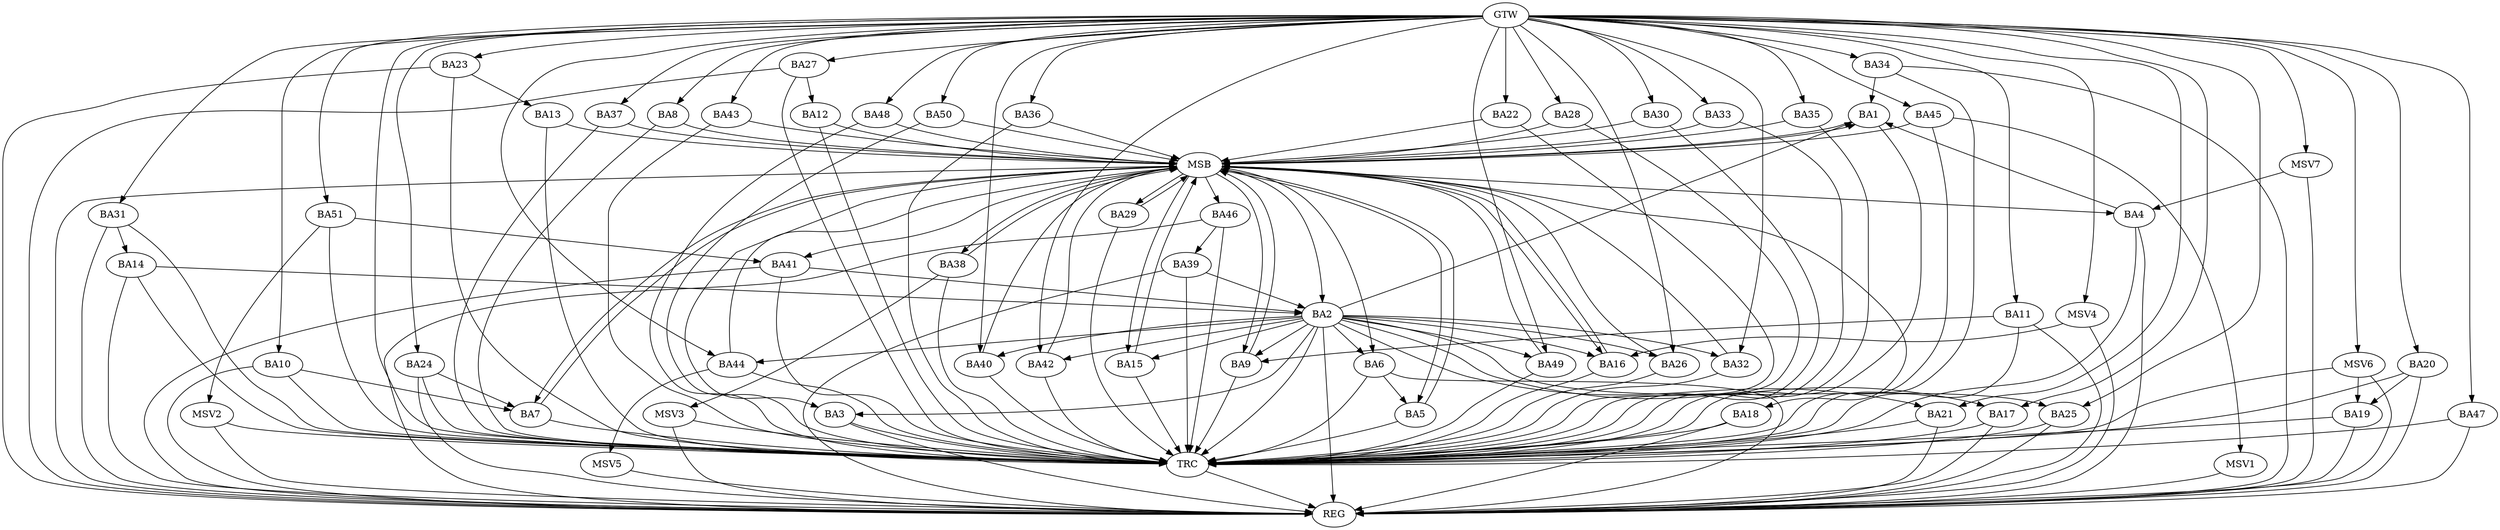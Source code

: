 strict digraph G {
  BA1 [ label="BA1" ];
  BA2 [ label="BA2" ];
  BA3 [ label="BA3" ];
  BA4 [ label="BA4" ];
  BA5 [ label="BA5" ];
  BA6 [ label="BA6" ];
  BA7 [ label="BA7" ];
  BA8 [ label="BA8" ];
  BA9 [ label="BA9" ];
  BA10 [ label="BA10" ];
  BA11 [ label="BA11" ];
  BA12 [ label="BA12" ];
  BA13 [ label="BA13" ];
  BA14 [ label="BA14" ];
  BA15 [ label="BA15" ];
  BA16 [ label="BA16" ];
  BA17 [ label="BA17" ];
  BA18 [ label="BA18" ];
  BA19 [ label="BA19" ];
  BA20 [ label="BA20" ];
  BA21 [ label="BA21" ];
  BA22 [ label="BA22" ];
  BA23 [ label="BA23" ];
  BA24 [ label="BA24" ];
  BA25 [ label="BA25" ];
  BA26 [ label="BA26" ];
  BA27 [ label="BA27" ];
  BA28 [ label="BA28" ];
  BA29 [ label="BA29" ];
  BA30 [ label="BA30" ];
  BA31 [ label="BA31" ];
  BA32 [ label="BA32" ];
  BA33 [ label="BA33" ];
  BA34 [ label="BA34" ];
  BA35 [ label="BA35" ];
  BA36 [ label="BA36" ];
  BA37 [ label="BA37" ];
  BA38 [ label="BA38" ];
  BA39 [ label="BA39" ];
  BA40 [ label="BA40" ];
  BA41 [ label="BA41" ];
  BA42 [ label="BA42" ];
  BA43 [ label="BA43" ];
  BA44 [ label="BA44" ];
  BA45 [ label="BA45" ];
  BA46 [ label="BA46" ];
  BA47 [ label="BA47" ];
  BA48 [ label="BA48" ];
  BA49 [ label="BA49" ];
  BA50 [ label="BA50" ];
  BA51 [ label="BA51" ];
  GTW [ label="GTW" ];
  REG [ label="REG" ];
  MSB [ label="MSB" ];
  TRC [ label="TRC" ];
  MSV1 [ label="MSV1" ];
  MSV2 [ label="MSV2" ];
  MSV3 [ label="MSV3" ];
  MSV4 [ label="MSV4" ];
  MSV5 [ label="MSV5" ];
  MSV6 [ label="MSV6" ];
  MSV7 [ label="MSV7" ];
  BA2 -> BA1;
  BA4 -> BA1;
  BA6 -> BA5;
  BA10 -> BA7;
  BA11 -> BA9;
  BA14 -> BA2;
  BA20 -> BA19;
  BA23 -> BA13;
  BA24 -> BA7;
  BA27 -> BA12;
  BA31 -> BA14;
  BA34 -> BA1;
  BA39 -> BA2;
  BA41 -> BA2;
  BA46 -> BA39;
  BA51 -> BA41;
  GTW -> BA8;
  GTW -> BA10;
  GTW -> BA11;
  GTW -> BA17;
  GTW -> BA20;
  GTW -> BA21;
  GTW -> BA22;
  GTW -> BA23;
  GTW -> BA24;
  GTW -> BA25;
  GTW -> BA26;
  GTW -> BA27;
  GTW -> BA28;
  GTW -> BA30;
  GTW -> BA31;
  GTW -> BA32;
  GTW -> BA33;
  GTW -> BA34;
  GTW -> BA35;
  GTW -> BA36;
  GTW -> BA37;
  GTW -> BA40;
  GTW -> BA42;
  GTW -> BA43;
  GTW -> BA44;
  GTW -> BA45;
  GTW -> BA47;
  GTW -> BA48;
  GTW -> BA49;
  GTW -> BA50;
  GTW -> BA51;
  BA2 -> REG;
  BA3 -> REG;
  BA4 -> REG;
  BA6 -> REG;
  BA10 -> REG;
  BA11 -> REG;
  BA14 -> REG;
  BA17 -> REG;
  BA18 -> REG;
  BA19 -> REG;
  BA20 -> REG;
  BA21 -> REG;
  BA23 -> REG;
  BA24 -> REG;
  BA25 -> REG;
  BA27 -> REG;
  BA31 -> REG;
  BA34 -> REG;
  BA39 -> REG;
  BA41 -> REG;
  BA46 -> REG;
  BA47 -> REG;
  BA1 -> MSB;
  MSB -> BA2;
  MSB -> REG;
  BA5 -> MSB;
  MSB -> BA1;
  BA7 -> MSB;
  BA8 -> MSB;
  MSB -> BA5;
  BA9 -> MSB;
  BA12 -> MSB;
  BA13 -> MSB;
  BA15 -> MSB;
  BA16 -> MSB;
  BA22 -> MSB;
  MSB -> BA6;
  BA26 -> MSB;
  BA28 -> MSB;
  MSB -> BA16;
  BA29 -> MSB;
  MSB -> BA18;
  BA30 -> MSB;
  MSB -> BA3;
  BA32 -> MSB;
  MSB -> BA15;
  BA33 -> MSB;
  BA35 -> MSB;
  BA36 -> MSB;
  MSB -> BA29;
  BA37 -> MSB;
  BA38 -> MSB;
  MSB -> BA7;
  BA40 -> MSB;
  BA42 -> MSB;
  MSB -> BA4;
  BA43 -> MSB;
  MSB -> BA9;
  BA44 -> MSB;
  MSB -> BA41;
  BA45 -> MSB;
  BA48 -> MSB;
  BA49 -> MSB;
  MSB -> BA46;
  BA50 -> MSB;
  MSB -> BA38;
  BA1 -> TRC;
  BA2 -> TRC;
  BA3 -> TRC;
  BA4 -> TRC;
  BA5 -> TRC;
  BA6 -> TRC;
  BA7 -> TRC;
  BA8 -> TRC;
  BA9 -> TRC;
  BA10 -> TRC;
  BA11 -> TRC;
  BA12 -> TRC;
  BA13 -> TRC;
  BA14 -> TRC;
  BA15 -> TRC;
  BA16 -> TRC;
  BA17 -> TRC;
  BA18 -> TRC;
  BA19 -> TRC;
  BA20 -> TRC;
  BA21 -> TRC;
  BA22 -> TRC;
  BA23 -> TRC;
  BA24 -> TRC;
  BA25 -> TRC;
  BA26 -> TRC;
  BA27 -> TRC;
  BA28 -> TRC;
  BA29 -> TRC;
  BA30 -> TRC;
  BA31 -> TRC;
  BA32 -> TRC;
  BA33 -> TRC;
  BA34 -> TRC;
  BA35 -> TRC;
  BA36 -> TRC;
  BA37 -> TRC;
  BA38 -> TRC;
  BA39 -> TRC;
  BA40 -> TRC;
  BA41 -> TRC;
  BA42 -> TRC;
  BA43 -> TRC;
  BA44 -> TRC;
  BA45 -> TRC;
  BA46 -> TRC;
  BA47 -> TRC;
  BA48 -> TRC;
  BA49 -> TRC;
  BA50 -> TRC;
  BA51 -> TRC;
  GTW -> TRC;
  TRC -> REG;
  BA2 -> BA9;
  BA2 -> BA21;
  BA2 -> BA42;
  BA2 -> BA32;
  BA2 -> BA3;
  BA2 -> BA6;
  BA2 -> BA40;
  BA2 -> BA49;
  BA2 -> BA15;
  BA2 -> BA16;
  BA2 -> BA25;
  BA2 -> BA17;
  BA2 -> BA26;
  BA2 -> BA44;
  BA45 -> MSV1;
  MSV1 -> REG;
  BA51 -> MSV2;
  MSV2 -> REG;
  MSV2 -> TRC;
  BA38 -> MSV3;
  MSV3 -> REG;
  MSV3 -> TRC;
  MSV4 -> BA16;
  GTW -> MSV4;
  MSV4 -> REG;
  BA44 -> MSV5;
  MSV5 -> REG;
  MSV6 -> BA19;
  GTW -> MSV6;
  MSV6 -> REG;
  MSV6 -> TRC;
  MSV7 -> BA4;
  GTW -> MSV7;
  MSV7 -> REG;
}
